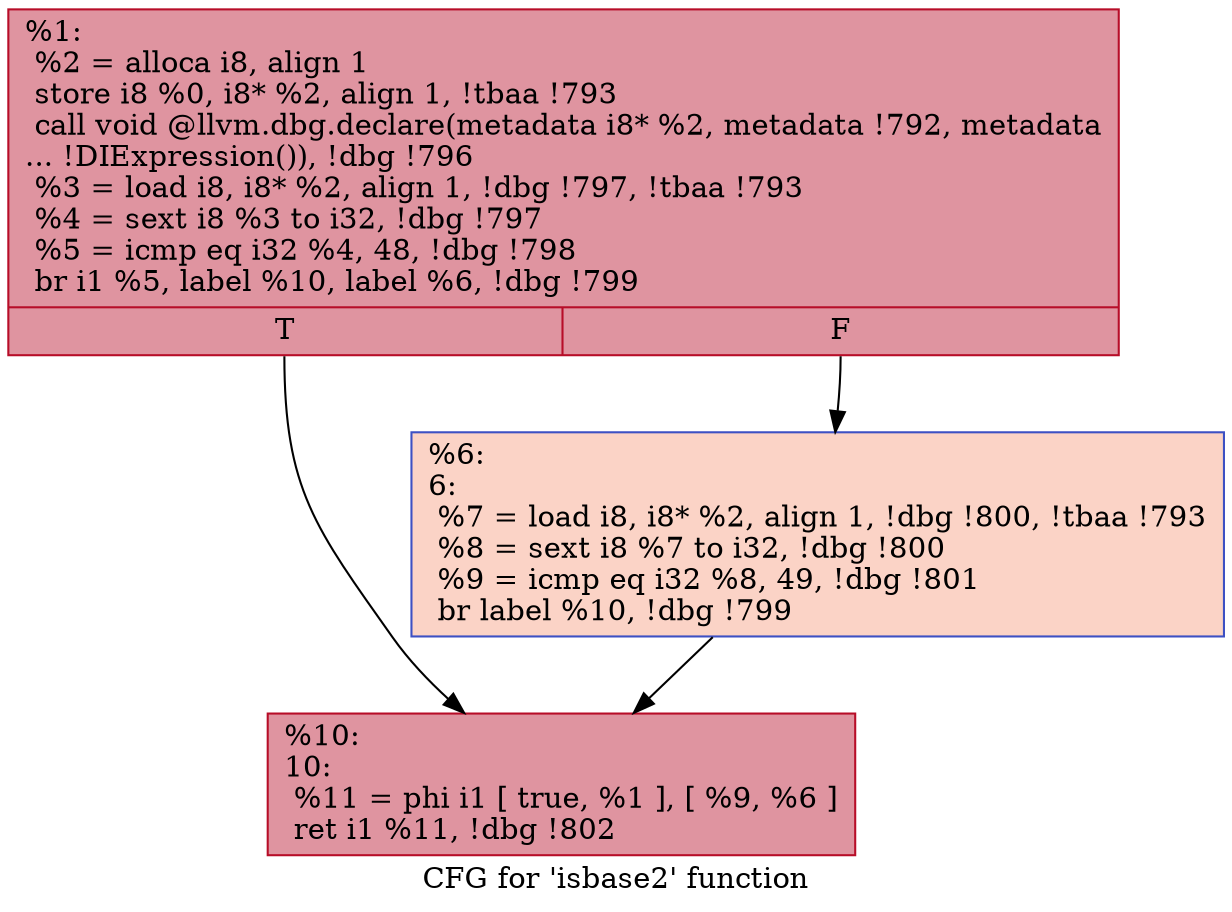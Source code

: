 digraph "CFG for 'isbase2' function" {
	label="CFG for 'isbase2' function";

	Node0xddb9e0 [shape=record,color="#b70d28ff", style=filled, fillcolor="#b70d2870",label="{%1:\l  %2 = alloca i8, align 1\l  store i8 %0, i8* %2, align 1, !tbaa !793\l  call void @llvm.dbg.declare(metadata i8* %2, metadata !792, metadata\l... !DIExpression()), !dbg !796\l  %3 = load i8, i8* %2, align 1, !dbg !797, !tbaa !793\l  %4 = sext i8 %3 to i32, !dbg !797\l  %5 = icmp eq i32 %4, 48, !dbg !798\l  br i1 %5, label %10, label %6, !dbg !799\l|{<s0>T|<s1>F}}"];
	Node0xddb9e0:s0 -> Node0xddc090;
	Node0xddb9e0:s1 -> Node0xddc040;
	Node0xddc040 [shape=record,color="#3d50c3ff", style=filled, fillcolor="#f59c7d70",label="{%6:\l6:                                                \l  %7 = load i8, i8* %2, align 1, !dbg !800, !tbaa !793\l  %8 = sext i8 %7 to i32, !dbg !800\l  %9 = icmp eq i32 %8, 49, !dbg !801\l  br label %10, !dbg !799\l}"];
	Node0xddc040 -> Node0xddc090;
	Node0xddc090 [shape=record,color="#b70d28ff", style=filled, fillcolor="#b70d2870",label="{%10:\l10:                                               \l  %11 = phi i1 [ true, %1 ], [ %9, %6 ]\l  ret i1 %11, !dbg !802\l}"];
}
